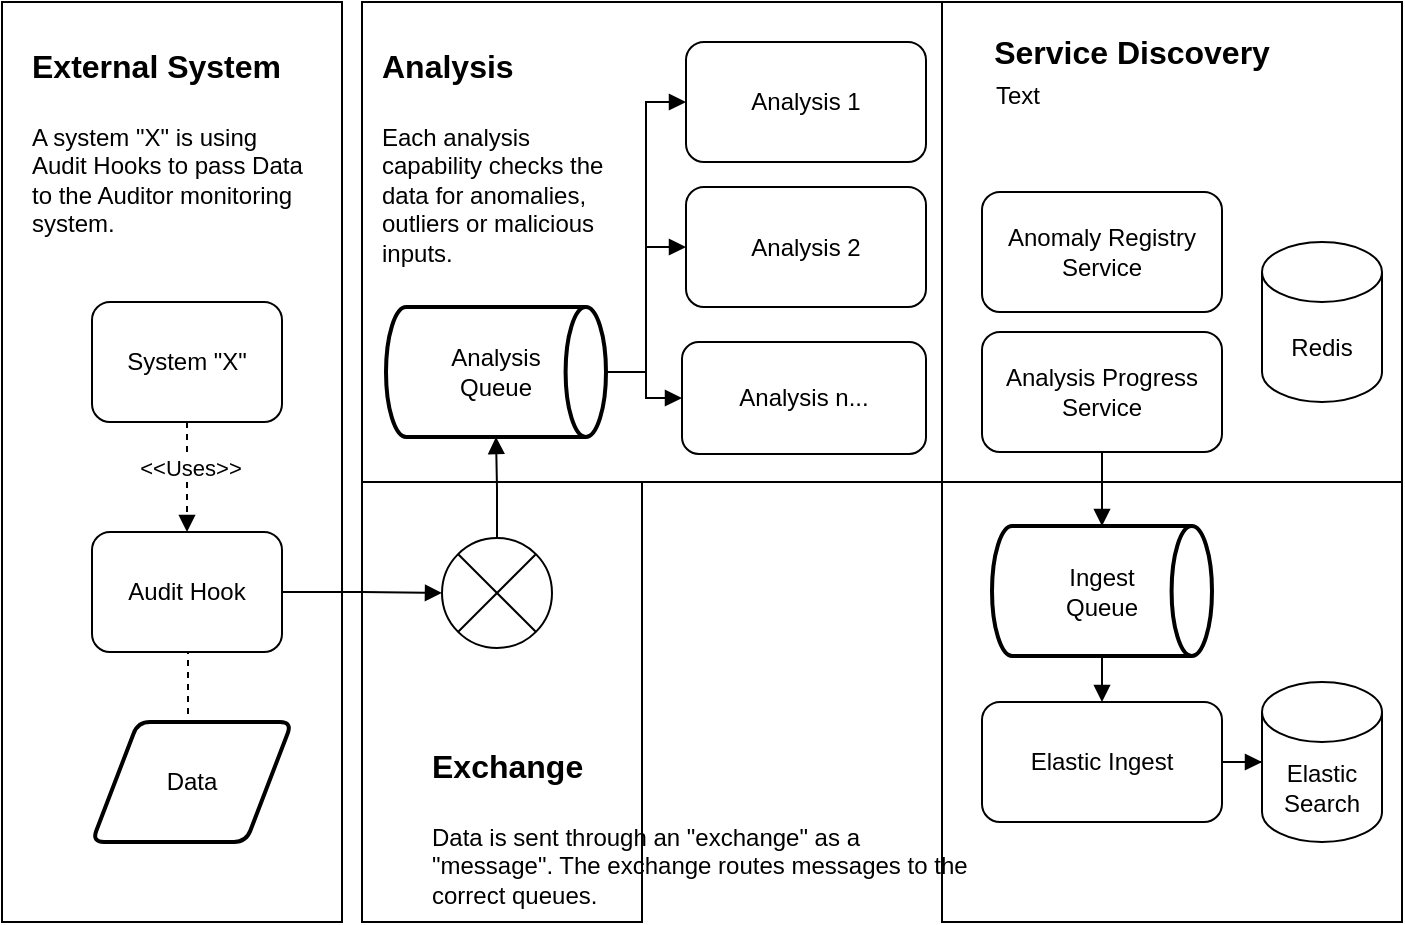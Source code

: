 <mxfile version="15.7.1" type="github">
  <diagram id="jIUITmyzeD87ZEfBDrSX" name="Page-1">
    <mxGraphModel dx="1082" dy="630" grid="1" gridSize="10" guides="1" tooltips="1" connect="1" arrows="1" fold="1" page="1" pageScale="1" pageWidth="700" pageHeight="469" math="0" shadow="0">
      <root>
        <mxCell id="0" />
        <mxCell id="1" parent="0" />
        <mxCell id="8Pe6dOlYgh1ihYA8Ivlo-50" value="" style="rounded=0;whiteSpace=wrap;html=1;" vertex="1" parent="1">
          <mxGeometry x="180" width="290" height="240" as="geometry" />
        </mxCell>
        <mxCell id="8Pe6dOlYgh1ihYA8Ivlo-57" value="" style="rounded=0;whiteSpace=wrap;html=1;" vertex="1" parent="1">
          <mxGeometry x="470" width="230" height="240" as="geometry" />
        </mxCell>
        <mxCell id="8Pe6dOlYgh1ihYA8Ivlo-58" value="" style="rounded=0;whiteSpace=wrap;html=1;" vertex="1" parent="1">
          <mxGeometry x="470" y="240" width="230" height="220" as="geometry" />
        </mxCell>
        <mxCell id="8Pe6dOlYgh1ihYA8Ivlo-52" value="" style="rounded=0;whiteSpace=wrap;html=1;" vertex="1" parent="1">
          <mxGeometry width="170" height="460" as="geometry" />
        </mxCell>
        <mxCell id="8Pe6dOlYgh1ihYA8Ivlo-51" value="" style="rounded=0;whiteSpace=wrap;html=1;" vertex="1" parent="1">
          <mxGeometry x="180" y="240" width="140" height="220" as="geometry" />
        </mxCell>
        <mxCell id="8Pe6dOlYgh1ihYA8Ivlo-2" value="Analysis 1" style="rounded=1;whiteSpace=wrap;html=1;" vertex="1" parent="1">
          <mxGeometry x="342" y="20" width="120" height="60" as="geometry" />
        </mxCell>
        <mxCell id="8Pe6dOlYgh1ihYA8Ivlo-3" value="Analysis 2" style="rounded=1;whiteSpace=wrap;html=1;" vertex="1" parent="1">
          <mxGeometry x="342" y="92.5" width="120" height="60" as="geometry" />
        </mxCell>
        <mxCell id="8Pe6dOlYgh1ihYA8Ivlo-4" value="Analysis n..." style="rounded=1;whiteSpace=wrap;html=1;" vertex="1" parent="1">
          <mxGeometry x="340" y="170" width="122" height="56" as="geometry" />
        </mxCell>
        <mxCell id="8Pe6dOlYgh1ihYA8Ivlo-94" value="" style="edgeStyle=orthogonalEdgeStyle;rounded=0;orthogonalLoop=1;jettySize=auto;html=1;fontSize=12;endArrow=block;endFill=1;" edge="1" parent="1" source="8Pe6dOlYgh1ihYA8Ivlo-12" target="8Pe6dOlYgh1ihYA8Ivlo-59">
          <mxGeometry relative="1" as="geometry" />
        </mxCell>
        <mxCell id="8Pe6dOlYgh1ihYA8Ivlo-12" value="Elastic Ingest" style="rounded=1;whiteSpace=wrap;html=1;" vertex="1" parent="1">
          <mxGeometry x="490" y="350" width="120" height="60" as="geometry" />
        </mxCell>
        <mxCell id="8Pe6dOlYgh1ihYA8Ivlo-30" value="Anomaly Registry&lt;br&gt;Service" style="rounded=1;whiteSpace=wrap;html=1;" vertex="1" parent="1">
          <mxGeometry x="490" y="95" width="120" height="60" as="geometry" />
        </mxCell>
        <mxCell id="8Pe6dOlYgh1ihYA8Ivlo-36" value="Redis" style="shape=cylinder3;whiteSpace=wrap;html=1;boundedLbl=1;backgroundOutline=1;size=15;" vertex="1" parent="1">
          <mxGeometry x="630" y="120" width="60" height="80" as="geometry" />
        </mxCell>
        <mxCell id="8Pe6dOlYgh1ihYA8Ivlo-44" style="edgeStyle=orthogonalEdgeStyle;rounded=0;orthogonalLoop=1;jettySize=auto;html=1;entryX=0;entryY=0.5;entryDx=0;entryDy=0;endArrow=block;endFill=1;" edge="1" parent="1" source="8Pe6dOlYgh1ihYA8Ivlo-39" target="8Pe6dOlYgh1ihYA8Ivlo-91">
          <mxGeometry relative="1" as="geometry">
            <mxPoint x="192" y="295.5" as="targetPoint" />
          </mxGeometry>
        </mxCell>
        <mxCell id="8Pe6dOlYgh1ihYA8Ivlo-39" value="Audit Hook" style="rounded=1;whiteSpace=wrap;html=1;" vertex="1" parent="1">
          <mxGeometry x="45" y="265" width="95" height="60" as="geometry" />
        </mxCell>
        <mxCell id="8Pe6dOlYgh1ihYA8Ivlo-86" style="edgeStyle=orthogonalEdgeStyle;rounded=0;orthogonalLoop=1;jettySize=auto;html=1;entryX=0.5;entryY=1;entryDx=0;entryDy=0;entryPerimeter=0;fontSize=12;endArrow=block;endFill=1;exitX=0.5;exitY=0;exitDx=0;exitDy=0;" edge="1" parent="1" source="8Pe6dOlYgh1ihYA8Ivlo-91" target="8Pe6dOlYgh1ihYA8Ivlo-75">
          <mxGeometry relative="1" as="geometry">
            <mxPoint x="247" y="263" as="sourcePoint" />
          </mxGeometry>
        </mxCell>
        <mxCell id="8Pe6dOlYgh1ihYA8Ivlo-47" style="edgeStyle=orthogonalEdgeStyle;rounded=0;orthogonalLoop=1;jettySize=auto;html=1;dashed=1;endArrow=none;endFill=0;exitX=0.5;exitY=0;exitDx=0;exitDy=0;" edge="1" parent="1" source="8Pe6dOlYgh1ihYA8Ivlo-46" target="8Pe6dOlYgh1ihYA8Ivlo-39">
          <mxGeometry relative="1" as="geometry">
            <Array as="points">
              <mxPoint x="93" y="360" />
            </Array>
          </mxGeometry>
        </mxCell>
        <mxCell id="8Pe6dOlYgh1ihYA8Ivlo-46" value="Data" style="shape=parallelogram;html=1;strokeWidth=2;perimeter=parallelogramPerimeter;whiteSpace=wrap;rounded=1;arcSize=12;size=0.23;" vertex="1" parent="1">
          <mxGeometry x="45" y="360" width="100" height="60" as="geometry" />
        </mxCell>
        <mxCell id="8Pe6dOlYgh1ihYA8Ivlo-100" style="edgeStyle=orthogonalEdgeStyle;rounded=0;orthogonalLoop=1;jettySize=auto;html=1;entryX=0.5;entryY=0;entryDx=0;entryDy=0;entryPerimeter=0;fontSize=12;endArrow=block;endFill=1;" edge="1" parent="1" source="8Pe6dOlYgh1ihYA8Ivlo-48" target="8Pe6dOlYgh1ihYA8Ivlo-95">
          <mxGeometry relative="1" as="geometry" />
        </mxCell>
        <mxCell id="8Pe6dOlYgh1ihYA8Ivlo-48" value="Analysis Progress&lt;br&gt;Service" style="rounded=1;whiteSpace=wrap;html=1;" vertex="1" parent="1">
          <mxGeometry x="490" y="165" width="120" height="60" as="geometry" />
        </mxCell>
        <mxCell id="8Pe6dOlYgh1ihYA8Ivlo-54" style="edgeStyle=orthogonalEdgeStyle;rounded=0;orthogonalLoop=1;jettySize=auto;html=1;entryX=0.5;entryY=0;entryDx=0;entryDy=0;dashed=1;endArrow=block;endFill=1;" edge="1" parent="1" source="8Pe6dOlYgh1ihYA8Ivlo-53" target="8Pe6dOlYgh1ihYA8Ivlo-39">
          <mxGeometry relative="1" as="geometry" />
        </mxCell>
        <mxCell id="8Pe6dOlYgh1ihYA8Ivlo-55" value="&amp;lt;&amp;lt;Uses&amp;gt;&amp;gt;" style="edgeLabel;html=1;align=center;verticalAlign=middle;resizable=0;points=[];" vertex="1" connectable="0" parent="8Pe6dOlYgh1ihYA8Ivlo-54">
          <mxGeometry x="-0.182" y="1" relative="1" as="geometry">
            <mxPoint as="offset" />
          </mxGeometry>
        </mxCell>
        <mxCell id="8Pe6dOlYgh1ihYA8Ivlo-53" value="System &quot;X&quot;" style="rounded=1;whiteSpace=wrap;html=1;" vertex="1" parent="1">
          <mxGeometry x="45" y="150" width="95" height="60" as="geometry" />
        </mxCell>
        <mxCell id="8Pe6dOlYgh1ihYA8Ivlo-59" value="Elastic&lt;br&gt;Search" style="shape=cylinder3;whiteSpace=wrap;html=1;boundedLbl=1;backgroundOutline=1;size=15;" vertex="1" parent="1">
          <mxGeometry x="630" y="340" width="60" height="80" as="geometry" />
        </mxCell>
        <mxCell id="8Pe6dOlYgh1ihYA8Ivlo-88" style="edgeStyle=orthogonalEdgeStyle;rounded=0;orthogonalLoop=1;jettySize=auto;html=1;entryX=0;entryY=0.5;entryDx=0;entryDy=0;fontSize=12;endArrow=block;endFill=1;" edge="1" parent="1" source="8Pe6dOlYgh1ihYA8Ivlo-75" target="8Pe6dOlYgh1ihYA8Ivlo-4">
          <mxGeometry relative="1" as="geometry" />
        </mxCell>
        <mxCell id="8Pe6dOlYgh1ihYA8Ivlo-89" style="edgeStyle=orthogonalEdgeStyle;rounded=0;orthogonalLoop=1;jettySize=auto;html=1;entryX=0;entryY=0.5;entryDx=0;entryDy=0;fontSize=12;endArrow=block;endFill=1;" edge="1" parent="1" source="8Pe6dOlYgh1ihYA8Ivlo-75" target="8Pe6dOlYgh1ihYA8Ivlo-2">
          <mxGeometry relative="1" as="geometry" />
        </mxCell>
        <mxCell id="8Pe6dOlYgh1ihYA8Ivlo-90" style="edgeStyle=orthogonalEdgeStyle;rounded=0;orthogonalLoop=1;jettySize=auto;html=1;entryX=0;entryY=0.5;entryDx=0;entryDy=0;fontSize=12;endArrow=block;endFill=1;" edge="1" parent="1" source="8Pe6dOlYgh1ihYA8Ivlo-75" target="8Pe6dOlYgh1ihYA8Ivlo-3">
          <mxGeometry relative="1" as="geometry" />
        </mxCell>
        <mxCell id="8Pe6dOlYgh1ihYA8Ivlo-75" value="Analysis &lt;br&gt;Queue" style="strokeWidth=2;html=1;shape=mxgraph.flowchart.direct_data;whiteSpace=wrap;" vertex="1" parent="1">
          <mxGeometry x="192" y="152.5" width="110" height="65" as="geometry" />
        </mxCell>
        <mxCell id="8Pe6dOlYgh1ihYA8Ivlo-84" value="&lt;h1&gt;&lt;font style=&quot;font-size: 16px&quot;&gt;External System&lt;/font&gt;&lt;/h1&gt;&lt;p&gt;A system &quot;X&quot; is using Audit Hooks to pass Data to the Auditor monitoring system.&lt;/p&gt;" style="text;html=1;strokeColor=none;fillColor=none;spacing=5;spacingTop=-20;whiteSpace=wrap;overflow=hidden;rounded=0;" vertex="1" parent="1">
          <mxGeometry x="10" y="10" width="150" height="120" as="geometry" />
        </mxCell>
        <mxCell id="8Pe6dOlYgh1ihYA8Ivlo-85" value="&lt;h1&gt;&lt;font style=&quot;font-size: 16px&quot;&gt;Exchange&lt;/font&gt;&lt;/h1&gt;&lt;div&gt;&lt;font style=&quot;font-size: 12px&quot;&gt;Data is sent through an &quot;exchange&quot; as a &quot;message&quot;. The exchange routes messages to the correct queues.&lt;/font&gt;&lt;/div&gt;" style="text;html=1;strokeColor=none;fillColor=none;spacing=5;spacingTop=-20;whiteSpace=wrap;overflow=hidden;rounded=0;" vertex="1" parent="1">
          <mxGeometry x="210" y="360" width="280" height="100" as="geometry" />
        </mxCell>
        <mxCell id="8Pe6dOlYgh1ihYA8Ivlo-87" value="&lt;h1&gt;&lt;span style=&quot;font-size: 16px&quot;&gt;Analysis&lt;/span&gt;&lt;/h1&gt;&lt;div&gt;Each analysis capability checks the data for anomalies, outliers or malicious inputs.&lt;/div&gt;" style="text;html=1;strokeColor=none;fillColor=none;spacing=5;spacingTop=-20;whiteSpace=wrap;overflow=hidden;rounded=0;" vertex="1" parent="1">
          <mxGeometry x="185" y="10" width="125" height="130" as="geometry" />
        </mxCell>
        <mxCell id="8Pe6dOlYgh1ihYA8Ivlo-91" value="" style="shape=sumEllipse;perimeter=ellipsePerimeter;whiteSpace=wrap;html=1;backgroundOutline=1;fontSize=12;fillColor=#FFFFFF;" vertex="1" parent="1">
          <mxGeometry x="220" y="268" width="55" height="55" as="geometry" />
        </mxCell>
        <mxCell id="8Pe6dOlYgh1ihYA8Ivlo-98" style="edgeStyle=orthogonalEdgeStyle;rounded=0;orthogonalLoop=1;jettySize=auto;html=1;entryX=0.5;entryY=0;entryDx=0;entryDy=0;fontSize=12;endArrow=block;endFill=1;" edge="1" parent="1" source="8Pe6dOlYgh1ihYA8Ivlo-95" target="8Pe6dOlYgh1ihYA8Ivlo-12">
          <mxGeometry relative="1" as="geometry" />
        </mxCell>
        <mxCell id="8Pe6dOlYgh1ihYA8Ivlo-95" value="Ingest&lt;br&gt;Queue" style="strokeWidth=2;html=1;shape=mxgraph.flowchart.direct_data;whiteSpace=wrap;" vertex="1" parent="1">
          <mxGeometry x="495" y="262" width="110" height="65" as="geometry" />
        </mxCell>
        <mxCell id="8Pe6dOlYgh1ihYA8Ivlo-101" value="&lt;font style=&quot;font-size: 16px&quot;&gt;&lt;b&gt;Service Discovery&lt;/b&gt;&lt;/font&gt;" style="text;html=1;strokeColor=none;fillColor=none;align=center;verticalAlign=middle;whiteSpace=wrap;rounded=0;fontSize=12;" vertex="1" parent="1">
          <mxGeometry x="490" y="10" width="150" height="30" as="geometry" />
        </mxCell>
        <mxCell id="8Pe6dOlYgh1ihYA8Ivlo-102" value="&lt;font style=&quot;font-size: 12px&quot;&gt;Text&lt;/font&gt;" style="text;html=1;strokeColor=none;fillColor=none;align=left;verticalAlign=middle;whiteSpace=wrap;rounded=0;fontSize=16;" vertex="1" parent="1">
          <mxGeometry x="495" y="30" width="60" height="30" as="geometry" />
        </mxCell>
      </root>
    </mxGraphModel>
  </diagram>
</mxfile>

